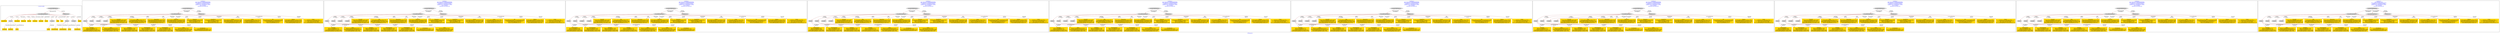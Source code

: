 digraph n0 {
fontcolor="blue"
remincross="true"
label="s06-npg.json"
subgraph cluster_0 {
label="1-correct model"
n2[style="filled",color="white",fillcolor="lightgray",label="CulturalHeritageObject2"];
n3[shape="plaintext",style="filled",fillcolor="gold",label="DateOfWork"];
n4[style="filled",color="white",fillcolor="lightgray",label="Person1"];
n5[shape="plaintext",style="filled",fillcolor="gold",label="Description"];
n6[shape="plaintext",style="filled",fillcolor="gold",label="Dimension"];
n7[shape="plaintext",style="filled",fillcolor="gold",label="Medium"];
n8[shape="plaintext",style="filled",fillcolor="gold",label="CreditLine"];
n9[shape="plaintext",style="filled",fillcolor="gold",label="Copyright"];
n10[shape="plaintext",style="filled",fillcolor="gold",label="Owner"];
n11[style="filled",color="white",fillcolor="lightgray",label="Concept2"];
n12[shape="plaintext",style="filled",fillcolor="gold",label="Title"];
n13[shape="plaintext",style="filled",fillcolor="gold",label="Ref"];
n14[style="filled",color="white",fillcolor="lightgray",label="Person2"];
n15[style="filled",color="white",fillcolor="lightgray",label="Concept3"];
n16[shape="plaintext",style="filled",fillcolor="gold",label="birthDate"];
n17[shape="plaintext",style="filled",fillcolor="gold",label="deathDate"];
n18[shape="plaintext",style="filled",fillcolor="gold",label="Artist"];
n19[shape="plaintext",style="filled",fillcolor="gold",label="sitterBirthDate"];
n20[shape="plaintext",style="filled",fillcolor="gold",label="sitterDeathDate"];
n21[shape="plaintext",style="filled",fillcolor="gold",label="values"];
n22[style="filled",color="white",fillcolor="lightgray",label="EuropeanaAggregation1"];
n23[style="filled",color="white",fillcolor="lightgray",label="WebResource2"];
n24[shape="plaintext",style="filled",fillcolor="gold",label="Image"];
n25[shape="plaintext",style="filled",fillcolor="gold",label="values"];
n26[shape="plaintext",style="filled",fillcolor="gold",label="Classification"];
}
subgraph cluster_1 {
label="candidate 0\nlink coherence:0.9166666666666666\nnode coherence:0.9583333333333334\nconfidence:0.7541849554738208\nmapping score:0.6819505407134958\ncost:122.96919\n-precision:0.92-recall:0.92"
n28[style="filled",color="white",fillcolor="lightgray",label="CulturalHeritageObject1"];
n29[style="filled",color="white",fillcolor="lightgray",label="Person1"];
n30[style="filled",color="white",fillcolor="lightgray",label="Person2"];
n31[style="filled",color="white",fillcolor="lightgray",label="Concept1"];
n32[style="filled",color="white",fillcolor="lightgray",label="Concept2"];
n33[style="filled",color="white",fillcolor="lightgray",label="EuropeanaAggregation1"];
n34[style="filled",color="white",fillcolor="lightgray",label="WebResource1"];
n35[shape="plaintext",style="filled",fillcolor="gold",label="Copyright\n[CulturalHeritageObject,rights,0.846]\n[Person,nameOfThePerson,0.084]\n[CulturalHeritageObject,provenance,0.04]\n[CulturalHeritageObject,description,0.03]"];
n36[shape="plaintext",style="filled",fillcolor="gold",label="Title\n[CulturalHeritageObject,title,0.707]\n[CulturalHeritageObject,description,0.14]\n[CulturalHeritageObject,provenance,0.08]\n[Person,nameOfThePerson,0.073]"];
n37[shape="plaintext",style="filled",fillcolor="gold",label="Description\n[CulturalHeritageObject,description,0.814]\n[Person,biographicalInformation,0.138]\n[CulturalHeritageObject,provenance,0.027]\n[CulturalHeritageObject,title,0.021]"];
n38[shape="plaintext",style="filled",fillcolor="gold",label="Image\n[WebResource,classLink,0.976]\n[Document,columnSubClassOfLink,0.015]\n[Document,classLink,0.009]\n[CulturalHeritageObject,accessionNumber,0.0]"];
n39[shape="plaintext",style="filled",fillcolor="gold",label="Classification\n[Concept,prefLabel,0.819]\n[CulturalHeritageObject,description,0.091]\n[Person,biographicalInformation,0.09]"];
n40[shape="plaintext",style="filled",fillcolor="gold",label="birthDate\n[Person,dateOfBirth,0.77]\n[Person,dateOfDeath,0.152]\n[CulturalHeritageObject,created,0.053]\n[CulturalHeritageObject,description,0.025]"];
n41[shape="plaintext",style="filled",fillcolor="gold",label="sitterDeathDate\n[Person,dateOfDeath,0.422]\n[Person,dateOfBirth,0.412]\n[CulturalHeritageObject,created,0.087]\n[CulturalHeritageObject,extent,0.079]"];
n42[shape="plaintext",style="filled",fillcolor="gold",label="Artist\n[Person,nameOfThePerson,0.815]\n[CulturalHeritageObject,description,0.079]\n[CulturalHeritageObject,title,0.063]\n[CulturalHeritageObject,rights,0.044]"];
n43[shape="plaintext",style="filled",fillcolor="gold",label="CreditLine\n[CulturalHeritageObject,provenance,0.602]\n[CulturalHeritageObject,rightsHolder,0.316]\n[CulturalHeritageObject,description,0.064]\n[CulturalHeritageObject,title,0.018]"];
n44[shape="plaintext",style="filled",fillcolor="gold",label="Dimension\n[CulturalHeritageObject,extent,0.958]\n[Person,dateOfDeath,0.025]\n[Person,dateOfBirth,0.014]\n[Person,biographicalInformation,0.003]"];
n45[shape="plaintext",style="filled",fillcolor="gold",label="sitterBirthDate\n[Person,dateOfBirth,0.45]\n[Person,dateOfDeath,0.409]\n[CulturalHeritageObject,extent,0.08]\n[CulturalHeritageObject,created,0.061]"];
n46[shape="plaintext",style="filled",fillcolor="gold",label="values\n[Concept,prefLabel,0.931]\n[CulturalHeritageObject,description,0.056]\n[Person,biographicalInformation,0.008]\n[CulturalHeritageObject,title,0.005]"];
n47[shape="plaintext",style="filled",fillcolor="gold",label="DateOfWork\n[CulturalHeritageObject,created,0.791]\n[Person,dateOfDeath,0.081]\n[Person,dateOfBirth,0.08]\n[CulturalHeritageObject,description,0.047]"];
n48[shape="plaintext",style="filled",fillcolor="gold",label="Owner\n[CulturalHeritageObject,rightsHolder,0.536]\n[CulturalHeritageObject,provenance,0.406]\n[CulturalHeritageObject,description,0.045]\n[CulturalHeritageObject,title,0.014]"];
n49[shape="plaintext",style="filled",fillcolor="gold",label="values\n[CulturalHeritageObject,title,0.543]\n[CulturalHeritageObject,description,0.213]\n[Person,nameOfThePerson,0.155]\n[CulturalHeritageObject,provenance,0.089]"];
n50[shape="plaintext",style="filled",fillcolor="gold",label="Ref\n[CulturalHeritageObject,accessionNumber,0.999]\n[CulturalHeritageObject,rightsHolder,0.0]\n[CulturalHeritageObject,title,0.0]\n[Person,nameOfThePerson,0.0]"];
n51[shape="plaintext",style="filled",fillcolor="gold",label="deathDate\n[Person,dateOfDeath,0.703]\n[Person,dateOfBirth,0.218]\n[CulturalHeritageObject,extent,0.039]\n[CulturalHeritageObject,created,0.039]"];
n52[shape="plaintext",style="filled",fillcolor="gold",label="Medium\n[CulturalHeritageObject,medium,0.892]\n[CulturalHeritageObject,description,0.103]\n[Person,biographicalInformation,0.004]\n[CulturalHeritageObject,extent,0.0]"];
}
subgraph cluster_2 {
label="candidate 1\nlink coherence:0.9166666666666666\nnode coherence:0.9583333333333334\nconfidence:0.7541849554738208\nmapping score:0.6819505407134958\ncost:122.96919\n-precision:0.83-recall:0.83"
n54[style="filled",color="white",fillcolor="lightgray",label="CulturalHeritageObject1"];
n55[style="filled",color="white",fillcolor="lightgray",label="Person1"];
n56[style="filled",color="white",fillcolor="lightgray",label="Person2"];
n57[style="filled",color="white",fillcolor="lightgray",label="Concept1"];
n58[style="filled",color="white",fillcolor="lightgray",label="Concept2"];
n59[style="filled",color="white",fillcolor="lightgray",label="EuropeanaAggregation1"];
n60[style="filled",color="white",fillcolor="lightgray",label="WebResource1"];
n61[shape="plaintext",style="filled",fillcolor="gold",label="Copyright\n[CulturalHeritageObject,rights,0.846]\n[Person,nameOfThePerson,0.084]\n[CulturalHeritageObject,provenance,0.04]\n[CulturalHeritageObject,description,0.03]"];
n62[shape="plaintext",style="filled",fillcolor="gold",label="Title\n[CulturalHeritageObject,title,0.707]\n[CulturalHeritageObject,description,0.14]\n[CulturalHeritageObject,provenance,0.08]\n[Person,nameOfThePerson,0.073]"];
n63[shape="plaintext",style="filled",fillcolor="gold",label="Description\n[CulturalHeritageObject,description,0.814]\n[Person,biographicalInformation,0.138]\n[CulturalHeritageObject,provenance,0.027]\n[CulturalHeritageObject,title,0.021]"];
n64[shape="plaintext",style="filled",fillcolor="gold",label="Image\n[WebResource,classLink,0.976]\n[Document,columnSubClassOfLink,0.015]\n[Document,classLink,0.009]\n[CulturalHeritageObject,accessionNumber,0.0]"];
n65[shape="plaintext",style="filled",fillcolor="gold",label="values\n[Concept,prefLabel,0.931]\n[CulturalHeritageObject,description,0.056]\n[Person,biographicalInformation,0.008]\n[CulturalHeritageObject,title,0.005]"];
n66[shape="plaintext",style="filled",fillcolor="gold",label="birthDate\n[Person,dateOfBirth,0.77]\n[Person,dateOfDeath,0.152]\n[CulturalHeritageObject,created,0.053]\n[CulturalHeritageObject,description,0.025]"];
n67[shape="plaintext",style="filled",fillcolor="gold",label="sitterDeathDate\n[Person,dateOfDeath,0.422]\n[Person,dateOfBirth,0.412]\n[CulturalHeritageObject,created,0.087]\n[CulturalHeritageObject,extent,0.079]"];
n68[shape="plaintext",style="filled",fillcolor="gold",label="Artist\n[Person,nameOfThePerson,0.815]\n[CulturalHeritageObject,description,0.079]\n[CulturalHeritageObject,title,0.063]\n[CulturalHeritageObject,rights,0.044]"];
n69[shape="plaintext",style="filled",fillcolor="gold",label="CreditLine\n[CulturalHeritageObject,provenance,0.602]\n[CulturalHeritageObject,rightsHolder,0.316]\n[CulturalHeritageObject,description,0.064]\n[CulturalHeritageObject,title,0.018]"];
n70[shape="plaintext",style="filled",fillcolor="gold",label="Classification\n[Concept,prefLabel,0.819]\n[CulturalHeritageObject,description,0.091]\n[Person,biographicalInformation,0.09]"];
n71[shape="plaintext",style="filled",fillcolor="gold",label="Dimension\n[CulturalHeritageObject,extent,0.958]\n[Person,dateOfDeath,0.025]\n[Person,dateOfBirth,0.014]\n[Person,biographicalInformation,0.003]"];
n72[shape="plaintext",style="filled",fillcolor="gold",label="sitterBirthDate\n[Person,dateOfBirth,0.45]\n[Person,dateOfDeath,0.409]\n[CulturalHeritageObject,extent,0.08]\n[CulturalHeritageObject,created,0.061]"];
n73[shape="plaintext",style="filled",fillcolor="gold",label="DateOfWork\n[CulturalHeritageObject,created,0.791]\n[Person,dateOfDeath,0.081]\n[Person,dateOfBirth,0.08]\n[CulturalHeritageObject,description,0.047]"];
n74[shape="plaintext",style="filled",fillcolor="gold",label="Owner\n[CulturalHeritageObject,rightsHolder,0.536]\n[CulturalHeritageObject,provenance,0.406]\n[CulturalHeritageObject,description,0.045]\n[CulturalHeritageObject,title,0.014]"];
n75[shape="plaintext",style="filled",fillcolor="gold",label="values\n[CulturalHeritageObject,title,0.543]\n[CulturalHeritageObject,description,0.213]\n[Person,nameOfThePerson,0.155]\n[CulturalHeritageObject,provenance,0.089]"];
n76[shape="plaintext",style="filled",fillcolor="gold",label="Ref\n[CulturalHeritageObject,accessionNumber,0.999]\n[CulturalHeritageObject,rightsHolder,0.0]\n[CulturalHeritageObject,title,0.0]\n[Person,nameOfThePerson,0.0]"];
n77[shape="plaintext",style="filled",fillcolor="gold",label="deathDate\n[Person,dateOfDeath,0.703]\n[Person,dateOfBirth,0.218]\n[CulturalHeritageObject,extent,0.039]\n[CulturalHeritageObject,created,0.039]"];
n78[shape="plaintext",style="filled",fillcolor="gold",label="Medium\n[CulturalHeritageObject,medium,0.892]\n[CulturalHeritageObject,description,0.103]\n[Person,biographicalInformation,0.004]\n[CulturalHeritageObject,extent,0.0]"];
}
subgraph cluster_3 {
label="candidate 2\nlink coherence:0.9166666666666666\nnode coherence:0.9583333333333334\nconfidence:0.7541849554738208\nmapping score:0.6819505407134958\ncost:122.96919\n-precision:0.92-recall:0.92"
n80[style="filled",color="white",fillcolor="lightgray",label="CulturalHeritageObject1"];
n81[style="filled",color="white",fillcolor="lightgray",label="Person1"];
n82[style="filled",color="white",fillcolor="lightgray",label="Person2"];
n83[style="filled",color="white",fillcolor="lightgray",label="Concept1"];
n84[style="filled",color="white",fillcolor="lightgray",label="Concept2"];
n85[style="filled",color="white",fillcolor="lightgray",label="EuropeanaAggregation1"];
n86[style="filled",color="white",fillcolor="lightgray",label="WebResource1"];
n87[shape="plaintext",style="filled",fillcolor="gold",label="Copyright\n[CulturalHeritageObject,rights,0.846]\n[Person,nameOfThePerson,0.084]\n[CulturalHeritageObject,provenance,0.04]\n[CulturalHeritageObject,description,0.03]"];
n88[shape="plaintext",style="filled",fillcolor="gold",label="Title\n[CulturalHeritageObject,title,0.707]\n[CulturalHeritageObject,description,0.14]\n[CulturalHeritageObject,provenance,0.08]\n[Person,nameOfThePerson,0.073]"];
n89[shape="plaintext",style="filled",fillcolor="gold",label="Description\n[CulturalHeritageObject,description,0.814]\n[Person,biographicalInformation,0.138]\n[CulturalHeritageObject,provenance,0.027]\n[CulturalHeritageObject,title,0.021]"];
n90[shape="plaintext",style="filled",fillcolor="gold",label="Image\n[WebResource,classLink,0.976]\n[Document,columnSubClassOfLink,0.015]\n[Document,classLink,0.009]\n[CulturalHeritageObject,accessionNumber,0.0]"];
n91[shape="plaintext",style="filled",fillcolor="gold",label="Classification\n[Concept,prefLabel,0.819]\n[CulturalHeritageObject,description,0.091]\n[Person,biographicalInformation,0.09]"];
n92[shape="plaintext",style="filled",fillcolor="gold",label="sitterBirthDate\n[Person,dateOfBirth,0.45]\n[Person,dateOfDeath,0.409]\n[CulturalHeritageObject,extent,0.08]\n[CulturalHeritageObject,created,0.061]"];
n93[shape="plaintext",style="filled",fillcolor="gold",label="deathDate\n[Person,dateOfDeath,0.703]\n[Person,dateOfBirth,0.218]\n[CulturalHeritageObject,extent,0.039]\n[CulturalHeritageObject,created,0.039]"];
n94[shape="plaintext",style="filled",fillcolor="gold",label="CreditLine\n[CulturalHeritageObject,provenance,0.602]\n[CulturalHeritageObject,rightsHolder,0.316]\n[CulturalHeritageObject,description,0.064]\n[CulturalHeritageObject,title,0.018]"];
n95[shape="plaintext",style="filled",fillcolor="gold",label="birthDate\n[Person,dateOfBirth,0.77]\n[Person,dateOfDeath,0.152]\n[CulturalHeritageObject,created,0.053]\n[CulturalHeritageObject,description,0.025]"];
n96[shape="plaintext",style="filled",fillcolor="gold",label="Dimension\n[CulturalHeritageObject,extent,0.958]\n[Person,dateOfDeath,0.025]\n[Person,dateOfBirth,0.014]\n[Person,biographicalInformation,0.003]"];
n97[shape="plaintext",style="filled",fillcolor="gold",label="values\n[Concept,prefLabel,0.931]\n[CulturalHeritageObject,description,0.056]\n[Person,biographicalInformation,0.008]\n[CulturalHeritageObject,title,0.005]"];
n98[shape="plaintext",style="filled",fillcolor="gold",label="DateOfWork\n[CulturalHeritageObject,created,0.791]\n[Person,dateOfDeath,0.081]\n[Person,dateOfBirth,0.08]\n[CulturalHeritageObject,description,0.047]"];
n99[shape="plaintext",style="filled",fillcolor="gold",label="Owner\n[CulturalHeritageObject,rightsHolder,0.536]\n[CulturalHeritageObject,provenance,0.406]\n[CulturalHeritageObject,description,0.045]\n[CulturalHeritageObject,title,0.014]"];
n100[shape="plaintext",style="filled",fillcolor="gold",label="values\n[CulturalHeritageObject,title,0.543]\n[CulturalHeritageObject,description,0.213]\n[Person,nameOfThePerson,0.155]\n[CulturalHeritageObject,provenance,0.089]"];
n101[shape="plaintext",style="filled",fillcolor="gold",label="Ref\n[CulturalHeritageObject,accessionNumber,0.999]\n[CulturalHeritageObject,rightsHolder,0.0]\n[CulturalHeritageObject,title,0.0]\n[Person,nameOfThePerson,0.0]"];
n102[shape="plaintext",style="filled",fillcolor="gold",label="Artist\n[Person,nameOfThePerson,0.815]\n[CulturalHeritageObject,description,0.079]\n[CulturalHeritageObject,title,0.063]\n[CulturalHeritageObject,rights,0.044]"];
n103[shape="plaintext",style="filled",fillcolor="gold",label="sitterDeathDate\n[Person,dateOfDeath,0.422]\n[Person,dateOfBirth,0.412]\n[CulturalHeritageObject,created,0.087]\n[CulturalHeritageObject,extent,0.079]"];
n104[shape="plaintext",style="filled",fillcolor="gold",label="Medium\n[CulturalHeritageObject,medium,0.892]\n[CulturalHeritageObject,description,0.103]\n[Person,biographicalInformation,0.004]\n[CulturalHeritageObject,extent,0.0]"];
}
subgraph cluster_4 {
label="candidate 3\nlink coherence:0.9166666666666666\nnode coherence:0.9583333333333334\nconfidence:0.7541849554738208\nmapping score:0.6819505407134958\ncost:122.96919\n-precision:0.83-recall:0.83"
n106[style="filled",color="white",fillcolor="lightgray",label="CulturalHeritageObject1"];
n107[style="filled",color="white",fillcolor="lightgray",label="Person1"];
n108[style="filled",color="white",fillcolor="lightgray",label="Person2"];
n109[style="filled",color="white",fillcolor="lightgray",label="Concept1"];
n110[style="filled",color="white",fillcolor="lightgray",label="Concept2"];
n111[style="filled",color="white",fillcolor="lightgray",label="EuropeanaAggregation1"];
n112[style="filled",color="white",fillcolor="lightgray",label="WebResource1"];
n113[shape="plaintext",style="filled",fillcolor="gold",label="Copyright\n[CulturalHeritageObject,rights,0.846]\n[Person,nameOfThePerson,0.084]\n[CulturalHeritageObject,provenance,0.04]\n[CulturalHeritageObject,description,0.03]"];
n114[shape="plaintext",style="filled",fillcolor="gold",label="Title\n[CulturalHeritageObject,title,0.707]\n[CulturalHeritageObject,description,0.14]\n[CulturalHeritageObject,provenance,0.08]\n[Person,nameOfThePerson,0.073]"];
n115[shape="plaintext",style="filled",fillcolor="gold",label="Description\n[CulturalHeritageObject,description,0.814]\n[Person,biographicalInformation,0.138]\n[CulturalHeritageObject,provenance,0.027]\n[CulturalHeritageObject,title,0.021]"];
n116[shape="plaintext",style="filled",fillcolor="gold",label="Image\n[WebResource,classLink,0.976]\n[Document,columnSubClassOfLink,0.015]\n[Document,classLink,0.009]\n[CulturalHeritageObject,accessionNumber,0.0]"];
n117[shape="plaintext",style="filled",fillcolor="gold",label="values\n[Concept,prefLabel,0.931]\n[CulturalHeritageObject,description,0.056]\n[Person,biographicalInformation,0.008]\n[CulturalHeritageObject,title,0.005]"];
n118[shape="plaintext",style="filled",fillcolor="gold",label="sitterBirthDate\n[Person,dateOfBirth,0.45]\n[Person,dateOfDeath,0.409]\n[CulturalHeritageObject,extent,0.08]\n[CulturalHeritageObject,created,0.061]"];
n119[shape="plaintext",style="filled",fillcolor="gold",label="deathDate\n[Person,dateOfDeath,0.703]\n[Person,dateOfBirth,0.218]\n[CulturalHeritageObject,extent,0.039]\n[CulturalHeritageObject,created,0.039]"];
n120[shape="plaintext",style="filled",fillcolor="gold",label="CreditLine\n[CulturalHeritageObject,provenance,0.602]\n[CulturalHeritageObject,rightsHolder,0.316]\n[CulturalHeritageObject,description,0.064]\n[CulturalHeritageObject,title,0.018]"];
n121[shape="plaintext",style="filled",fillcolor="gold",label="Classification\n[Concept,prefLabel,0.819]\n[CulturalHeritageObject,description,0.091]\n[Person,biographicalInformation,0.09]"];
n122[shape="plaintext",style="filled",fillcolor="gold",label="birthDate\n[Person,dateOfBirth,0.77]\n[Person,dateOfDeath,0.152]\n[CulturalHeritageObject,created,0.053]\n[CulturalHeritageObject,description,0.025]"];
n123[shape="plaintext",style="filled",fillcolor="gold",label="Dimension\n[CulturalHeritageObject,extent,0.958]\n[Person,dateOfDeath,0.025]\n[Person,dateOfBirth,0.014]\n[Person,biographicalInformation,0.003]"];
n124[shape="plaintext",style="filled",fillcolor="gold",label="DateOfWork\n[CulturalHeritageObject,created,0.791]\n[Person,dateOfDeath,0.081]\n[Person,dateOfBirth,0.08]\n[CulturalHeritageObject,description,0.047]"];
n125[shape="plaintext",style="filled",fillcolor="gold",label="Owner\n[CulturalHeritageObject,rightsHolder,0.536]\n[CulturalHeritageObject,provenance,0.406]\n[CulturalHeritageObject,description,0.045]\n[CulturalHeritageObject,title,0.014]"];
n126[shape="plaintext",style="filled",fillcolor="gold",label="values\n[CulturalHeritageObject,title,0.543]\n[CulturalHeritageObject,description,0.213]\n[Person,nameOfThePerson,0.155]\n[CulturalHeritageObject,provenance,0.089]"];
n127[shape="plaintext",style="filled",fillcolor="gold",label="Ref\n[CulturalHeritageObject,accessionNumber,0.999]\n[CulturalHeritageObject,rightsHolder,0.0]\n[CulturalHeritageObject,title,0.0]\n[Person,nameOfThePerson,0.0]"];
n128[shape="plaintext",style="filled",fillcolor="gold",label="Artist\n[Person,nameOfThePerson,0.815]\n[CulturalHeritageObject,description,0.079]\n[CulturalHeritageObject,title,0.063]\n[CulturalHeritageObject,rights,0.044]"];
n129[shape="plaintext",style="filled",fillcolor="gold",label="sitterDeathDate\n[Person,dateOfDeath,0.422]\n[Person,dateOfBirth,0.412]\n[CulturalHeritageObject,created,0.087]\n[CulturalHeritageObject,extent,0.079]"];
n130[shape="plaintext",style="filled",fillcolor="gold",label="Medium\n[CulturalHeritageObject,medium,0.892]\n[CulturalHeritageObject,description,0.103]\n[Person,biographicalInformation,0.004]\n[CulturalHeritageObject,extent,0.0]"];
}
subgraph cluster_5 {
label="candidate 4\nlink coherence:0.9166666666666666\nnode coherence:0.9583333333333334\nconfidence:0.7541849554738208\nmapping score:0.6819505407134958\ncost:122.96919\n-precision:0.92-recall:0.92"
n132[style="filled",color="white",fillcolor="lightgray",label="CulturalHeritageObject1"];
n133[style="filled",color="white",fillcolor="lightgray",label="Person1"];
n134[style="filled",color="white",fillcolor="lightgray",label="Person2"];
n135[style="filled",color="white",fillcolor="lightgray",label="Concept1"];
n136[style="filled",color="white",fillcolor="lightgray",label="Concept2"];
n137[style="filled",color="white",fillcolor="lightgray",label="EuropeanaAggregation1"];
n138[style="filled",color="white",fillcolor="lightgray",label="WebResource1"];
n139[shape="plaintext",style="filled",fillcolor="gold",label="Copyright\n[CulturalHeritageObject,rights,0.846]\n[Person,nameOfThePerson,0.084]\n[CulturalHeritageObject,provenance,0.04]\n[CulturalHeritageObject,description,0.03]"];
n140[shape="plaintext",style="filled",fillcolor="gold",label="Title\n[CulturalHeritageObject,title,0.707]\n[CulturalHeritageObject,description,0.14]\n[CulturalHeritageObject,provenance,0.08]\n[Person,nameOfThePerson,0.073]"];
n141[shape="plaintext",style="filled",fillcolor="gold",label="Description\n[CulturalHeritageObject,description,0.814]\n[Person,biographicalInformation,0.138]\n[CulturalHeritageObject,provenance,0.027]\n[CulturalHeritageObject,title,0.021]"];
n142[shape="plaintext",style="filled",fillcolor="gold",label="Image\n[WebResource,classLink,0.976]\n[Document,columnSubClassOfLink,0.015]\n[Document,classLink,0.009]\n[CulturalHeritageObject,accessionNumber,0.0]"];
n143[shape="plaintext",style="filled",fillcolor="gold",label="Classification\n[Concept,prefLabel,0.819]\n[CulturalHeritageObject,description,0.091]\n[Person,biographicalInformation,0.09]"];
n144[shape="plaintext",style="filled",fillcolor="gold",label="birthDate\n[Person,dateOfBirth,0.77]\n[Person,dateOfDeath,0.152]\n[CulturalHeritageObject,created,0.053]\n[CulturalHeritageObject,description,0.025]"];
n145[shape="plaintext",style="filled",fillcolor="gold",label="sitterDeathDate\n[Person,dateOfDeath,0.422]\n[Person,dateOfBirth,0.412]\n[CulturalHeritageObject,created,0.087]\n[CulturalHeritageObject,extent,0.079]"];
n146[shape="plaintext",style="filled",fillcolor="gold",label="Artist\n[Person,nameOfThePerson,0.815]\n[CulturalHeritageObject,description,0.079]\n[CulturalHeritageObject,title,0.063]\n[CulturalHeritageObject,rights,0.044]"];
n147[shape="plaintext",style="filled",fillcolor="gold",label="CreditLine\n[CulturalHeritageObject,provenance,0.602]\n[CulturalHeritageObject,rightsHolder,0.316]\n[CulturalHeritageObject,description,0.064]\n[CulturalHeritageObject,title,0.018]"];
n148[shape="plaintext",style="filled",fillcolor="gold",label="Dimension\n[CulturalHeritageObject,extent,0.958]\n[Person,dateOfDeath,0.025]\n[Person,dateOfBirth,0.014]\n[Person,biographicalInformation,0.003]"];
n149[shape="plaintext",style="filled",fillcolor="gold",label="sitterBirthDate\n[Person,dateOfBirth,0.45]\n[Person,dateOfDeath,0.409]\n[CulturalHeritageObject,extent,0.08]\n[CulturalHeritageObject,created,0.061]"];
n150[shape="plaintext",style="filled",fillcolor="gold",label="values\n[Concept,prefLabel,0.931]\n[CulturalHeritageObject,description,0.056]\n[Person,biographicalInformation,0.008]\n[CulturalHeritageObject,title,0.005]"];
n151[shape="plaintext",style="filled",fillcolor="gold",label="DateOfWork\n[CulturalHeritageObject,created,0.791]\n[Person,dateOfDeath,0.081]\n[Person,dateOfBirth,0.08]\n[CulturalHeritageObject,description,0.047]"];
n152[shape="plaintext",style="filled",fillcolor="gold",label="Owner\n[CulturalHeritageObject,rightsHolder,0.536]\n[CulturalHeritageObject,provenance,0.406]\n[CulturalHeritageObject,description,0.045]\n[CulturalHeritageObject,title,0.014]"];
n153[shape="plaintext",style="filled",fillcolor="gold",label="values\n[CulturalHeritageObject,title,0.543]\n[CulturalHeritageObject,description,0.213]\n[Person,nameOfThePerson,0.155]\n[CulturalHeritageObject,provenance,0.089]"];
n154[shape="plaintext",style="filled",fillcolor="gold",label="Ref\n[CulturalHeritageObject,accessionNumber,0.999]\n[CulturalHeritageObject,rightsHolder,0.0]\n[CulturalHeritageObject,title,0.0]\n[Person,nameOfThePerson,0.0]"];
n155[shape="plaintext",style="filled",fillcolor="gold",label="deathDate\n[Person,dateOfDeath,0.703]\n[Person,dateOfBirth,0.218]\n[CulturalHeritageObject,extent,0.039]\n[CulturalHeritageObject,created,0.039]"];
n156[shape="plaintext",style="filled",fillcolor="gold",label="Medium\n[CulturalHeritageObject,medium,0.892]\n[CulturalHeritageObject,description,0.103]\n[Person,biographicalInformation,0.004]\n[CulturalHeritageObject,extent,0.0]"];
}
subgraph cluster_6 {
label="candidate 5\nlink coherence:0.9166666666666666\nnode coherence:0.9583333333333334\nconfidence:0.7541849554738208\nmapping score:0.6819505407134958\ncost:122.96935\n-precision:0.92-recall:0.92"
n158[style="filled",color="white",fillcolor="lightgray",label="CulturalHeritageObject1"];
n159[style="filled",color="white",fillcolor="lightgray",label="Person1"];
n160[style="filled",color="white",fillcolor="lightgray",label="Person2"];
n161[style="filled",color="white",fillcolor="lightgray",label="Concept1"];
n162[style="filled",color="white",fillcolor="lightgray",label="Concept2"];
n163[style="filled",color="white",fillcolor="lightgray",label="EuropeanaAggregation1"];
n164[style="filled",color="white",fillcolor="lightgray",label="WebResource2"];
n165[shape="plaintext",style="filled",fillcolor="gold",label="Copyright\n[CulturalHeritageObject,rights,0.846]\n[Person,nameOfThePerson,0.084]\n[CulturalHeritageObject,provenance,0.04]\n[CulturalHeritageObject,description,0.03]"];
n166[shape="plaintext",style="filled",fillcolor="gold",label="Title\n[CulturalHeritageObject,title,0.707]\n[CulturalHeritageObject,description,0.14]\n[CulturalHeritageObject,provenance,0.08]\n[Person,nameOfThePerson,0.073]"];
n167[shape="plaintext",style="filled",fillcolor="gold",label="Description\n[CulturalHeritageObject,description,0.814]\n[Person,biographicalInformation,0.138]\n[CulturalHeritageObject,provenance,0.027]\n[CulturalHeritageObject,title,0.021]"];
n168[shape="plaintext",style="filled",fillcolor="gold",label="Classification\n[Concept,prefLabel,0.819]\n[CulturalHeritageObject,description,0.091]\n[Person,biographicalInformation,0.09]"];
n169[shape="plaintext",style="filled",fillcolor="gold",label="birthDate\n[Person,dateOfBirth,0.77]\n[Person,dateOfDeath,0.152]\n[CulturalHeritageObject,created,0.053]\n[CulturalHeritageObject,description,0.025]"];
n170[shape="plaintext",style="filled",fillcolor="gold",label="sitterDeathDate\n[Person,dateOfDeath,0.422]\n[Person,dateOfBirth,0.412]\n[CulturalHeritageObject,created,0.087]\n[CulturalHeritageObject,extent,0.079]"];
n171[shape="plaintext",style="filled",fillcolor="gold",label="Artist\n[Person,nameOfThePerson,0.815]\n[CulturalHeritageObject,description,0.079]\n[CulturalHeritageObject,title,0.063]\n[CulturalHeritageObject,rights,0.044]"];
n172[shape="plaintext",style="filled",fillcolor="gold",label="CreditLine\n[CulturalHeritageObject,provenance,0.602]\n[CulturalHeritageObject,rightsHolder,0.316]\n[CulturalHeritageObject,description,0.064]\n[CulturalHeritageObject,title,0.018]"];
n173[shape="plaintext",style="filled",fillcolor="gold",label="Dimension\n[CulturalHeritageObject,extent,0.958]\n[Person,dateOfDeath,0.025]\n[Person,dateOfBirth,0.014]\n[Person,biographicalInformation,0.003]"];
n174[shape="plaintext",style="filled",fillcolor="gold",label="sitterBirthDate\n[Person,dateOfBirth,0.45]\n[Person,dateOfDeath,0.409]\n[CulturalHeritageObject,extent,0.08]\n[CulturalHeritageObject,created,0.061]"];
n175[shape="plaintext",style="filled",fillcolor="gold",label="values\n[Concept,prefLabel,0.931]\n[CulturalHeritageObject,description,0.056]\n[Person,biographicalInformation,0.008]\n[CulturalHeritageObject,title,0.005]"];
n176[shape="plaintext",style="filled",fillcolor="gold",label="DateOfWork\n[CulturalHeritageObject,created,0.791]\n[Person,dateOfDeath,0.081]\n[Person,dateOfBirth,0.08]\n[CulturalHeritageObject,description,0.047]"];
n177[shape="plaintext",style="filled",fillcolor="gold",label="Owner\n[CulturalHeritageObject,rightsHolder,0.536]\n[CulturalHeritageObject,provenance,0.406]\n[CulturalHeritageObject,description,0.045]\n[CulturalHeritageObject,title,0.014]"];
n178[shape="plaintext",style="filled",fillcolor="gold",label="values\n[CulturalHeritageObject,title,0.543]\n[CulturalHeritageObject,description,0.213]\n[Person,nameOfThePerson,0.155]\n[CulturalHeritageObject,provenance,0.089]"];
n179[shape="plaintext",style="filled",fillcolor="gold",label="Ref\n[CulturalHeritageObject,accessionNumber,0.999]\n[CulturalHeritageObject,rightsHolder,0.0]\n[CulturalHeritageObject,title,0.0]\n[Person,nameOfThePerson,0.0]"];
n180[shape="plaintext",style="filled",fillcolor="gold",label="Image\n[WebResource,classLink,0.976]\n[Document,columnSubClassOfLink,0.015]\n[Document,classLink,0.009]\n[CulturalHeritageObject,accessionNumber,0.0]"];
n181[shape="plaintext",style="filled",fillcolor="gold",label="deathDate\n[Person,dateOfDeath,0.703]\n[Person,dateOfBirth,0.218]\n[CulturalHeritageObject,extent,0.039]\n[CulturalHeritageObject,created,0.039]"];
n182[shape="plaintext",style="filled",fillcolor="gold",label="Medium\n[CulturalHeritageObject,medium,0.892]\n[CulturalHeritageObject,description,0.103]\n[Person,biographicalInformation,0.004]\n[CulturalHeritageObject,extent,0.0]"];
}
subgraph cluster_7 {
label="candidate 6\nlink coherence:0.9166666666666666\nnode coherence:0.9583333333333334\nconfidence:0.7541849554738208\nmapping score:0.6819505407134958\ncost:122.96935\n-precision:0.83-recall:0.83"
n184[style="filled",color="white",fillcolor="lightgray",label="CulturalHeritageObject1"];
n185[style="filled",color="white",fillcolor="lightgray",label="Person1"];
n186[style="filled",color="white",fillcolor="lightgray",label="Person2"];
n187[style="filled",color="white",fillcolor="lightgray",label="Concept1"];
n188[style="filled",color="white",fillcolor="lightgray",label="Concept2"];
n189[style="filled",color="white",fillcolor="lightgray",label="EuropeanaAggregation1"];
n190[style="filled",color="white",fillcolor="lightgray",label="WebResource2"];
n191[shape="plaintext",style="filled",fillcolor="gold",label="Copyright\n[CulturalHeritageObject,rights,0.846]\n[Person,nameOfThePerson,0.084]\n[CulturalHeritageObject,provenance,0.04]\n[CulturalHeritageObject,description,0.03]"];
n192[shape="plaintext",style="filled",fillcolor="gold",label="Title\n[CulturalHeritageObject,title,0.707]\n[CulturalHeritageObject,description,0.14]\n[CulturalHeritageObject,provenance,0.08]\n[Person,nameOfThePerson,0.073]"];
n193[shape="plaintext",style="filled",fillcolor="gold",label="Description\n[CulturalHeritageObject,description,0.814]\n[Person,biographicalInformation,0.138]\n[CulturalHeritageObject,provenance,0.027]\n[CulturalHeritageObject,title,0.021]"];
n194[shape="plaintext",style="filled",fillcolor="gold",label="values\n[Concept,prefLabel,0.931]\n[CulturalHeritageObject,description,0.056]\n[Person,biographicalInformation,0.008]\n[CulturalHeritageObject,title,0.005]"];
n195[shape="plaintext",style="filled",fillcolor="gold",label="birthDate\n[Person,dateOfBirth,0.77]\n[Person,dateOfDeath,0.152]\n[CulturalHeritageObject,created,0.053]\n[CulturalHeritageObject,description,0.025]"];
n196[shape="plaintext",style="filled",fillcolor="gold",label="sitterDeathDate\n[Person,dateOfDeath,0.422]\n[Person,dateOfBirth,0.412]\n[CulturalHeritageObject,created,0.087]\n[CulturalHeritageObject,extent,0.079]"];
n197[shape="plaintext",style="filled",fillcolor="gold",label="Artist\n[Person,nameOfThePerson,0.815]\n[CulturalHeritageObject,description,0.079]\n[CulturalHeritageObject,title,0.063]\n[CulturalHeritageObject,rights,0.044]"];
n198[shape="plaintext",style="filled",fillcolor="gold",label="CreditLine\n[CulturalHeritageObject,provenance,0.602]\n[CulturalHeritageObject,rightsHolder,0.316]\n[CulturalHeritageObject,description,0.064]\n[CulturalHeritageObject,title,0.018]"];
n199[shape="plaintext",style="filled",fillcolor="gold",label="Classification\n[Concept,prefLabel,0.819]\n[CulturalHeritageObject,description,0.091]\n[Person,biographicalInformation,0.09]"];
n200[shape="plaintext",style="filled",fillcolor="gold",label="Dimension\n[CulturalHeritageObject,extent,0.958]\n[Person,dateOfDeath,0.025]\n[Person,dateOfBirth,0.014]\n[Person,biographicalInformation,0.003]"];
n201[shape="plaintext",style="filled",fillcolor="gold",label="sitterBirthDate\n[Person,dateOfBirth,0.45]\n[Person,dateOfDeath,0.409]\n[CulturalHeritageObject,extent,0.08]\n[CulturalHeritageObject,created,0.061]"];
n202[shape="plaintext",style="filled",fillcolor="gold",label="DateOfWork\n[CulturalHeritageObject,created,0.791]\n[Person,dateOfDeath,0.081]\n[Person,dateOfBirth,0.08]\n[CulturalHeritageObject,description,0.047]"];
n203[shape="plaintext",style="filled",fillcolor="gold",label="Owner\n[CulturalHeritageObject,rightsHolder,0.536]\n[CulturalHeritageObject,provenance,0.406]\n[CulturalHeritageObject,description,0.045]\n[CulturalHeritageObject,title,0.014]"];
n204[shape="plaintext",style="filled",fillcolor="gold",label="values\n[CulturalHeritageObject,title,0.543]\n[CulturalHeritageObject,description,0.213]\n[Person,nameOfThePerson,0.155]\n[CulturalHeritageObject,provenance,0.089]"];
n205[shape="plaintext",style="filled",fillcolor="gold",label="Ref\n[CulturalHeritageObject,accessionNumber,0.999]\n[CulturalHeritageObject,rightsHolder,0.0]\n[CulturalHeritageObject,title,0.0]\n[Person,nameOfThePerson,0.0]"];
n206[shape="plaintext",style="filled",fillcolor="gold",label="Image\n[WebResource,classLink,0.976]\n[Document,columnSubClassOfLink,0.015]\n[Document,classLink,0.009]\n[CulturalHeritageObject,accessionNumber,0.0]"];
n207[shape="plaintext",style="filled",fillcolor="gold",label="deathDate\n[Person,dateOfDeath,0.703]\n[Person,dateOfBirth,0.218]\n[CulturalHeritageObject,extent,0.039]\n[CulturalHeritageObject,created,0.039]"];
n208[shape="plaintext",style="filled",fillcolor="gold",label="Medium\n[CulturalHeritageObject,medium,0.892]\n[CulturalHeritageObject,description,0.103]\n[Person,biographicalInformation,0.004]\n[CulturalHeritageObject,extent,0.0]"];
}
subgraph cluster_8 {
label="candidate 7\nlink coherence:0.9166666666666666\nnode coherence:0.9583333333333334\nconfidence:0.7541849554738208\nmapping score:0.6819505407134958\ncost:122.96935\n-precision:0.92-recall:0.92"
n210[style="filled",color="white",fillcolor="lightgray",label="CulturalHeritageObject1"];
n211[style="filled",color="white",fillcolor="lightgray",label="Person1"];
n212[style="filled",color="white",fillcolor="lightgray",label="Person2"];
n213[style="filled",color="white",fillcolor="lightgray",label="Concept1"];
n214[style="filled",color="white",fillcolor="lightgray",label="Concept2"];
n215[style="filled",color="white",fillcolor="lightgray",label="EuropeanaAggregation1"];
n216[style="filled",color="white",fillcolor="lightgray",label="WebResource2"];
n217[shape="plaintext",style="filled",fillcolor="gold",label="Copyright\n[CulturalHeritageObject,rights,0.846]\n[Person,nameOfThePerson,0.084]\n[CulturalHeritageObject,provenance,0.04]\n[CulturalHeritageObject,description,0.03]"];
n218[shape="plaintext",style="filled",fillcolor="gold",label="Title\n[CulturalHeritageObject,title,0.707]\n[CulturalHeritageObject,description,0.14]\n[CulturalHeritageObject,provenance,0.08]\n[Person,nameOfThePerson,0.073]"];
n219[shape="plaintext",style="filled",fillcolor="gold",label="Description\n[CulturalHeritageObject,description,0.814]\n[Person,biographicalInformation,0.138]\n[CulturalHeritageObject,provenance,0.027]\n[CulturalHeritageObject,title,0.021]"];
n220[shape="plaintext",style="filled",fillcolor="gold",label="Classification\n[Concept,prefLabel,0.819]\n[CulturalHeritageObject,description,0.091]\n[Person,biographicalInformation,0.09]"];
n221[shape="plaintext",style="filled",fillcolor="gold",label="sitterBirthDate\n[Person,dateOfBirth,0.45]\n[Person,dateOfDeath,0.409]\n[CulturalHeritageObject,extent,0.08]\n[CulturalHeritageObject,created,0.061]"];
n222[shape="plaintext",style="filled",fillcolor="gold",label="deathDate\n[Person,dateOfDeath,0.703]\n[Person,dateOfBirth,0.218]\n[CulturalHeritageObject,extent,0.039]\n[CulturalHeritageObject,created,0.039]"];
n223[shape="plaintext",style="filled",fillcolor="gold",label="CreditLine\n[CulturalHeritageObject,provenance,0.602]\n[CulturalHeritageObject,rightsHolder,0.316]\n[CulturalHeritageObject,description,0.064]\n[CulturalHeritageObject,title,0.018]"];
n224[shape="plaintext",style="filled",fillcolor="gold",label="birthDate\n[Person,dateOfBirth,0.77]\n[Person,dateOfDeath,0.152]\n[CulturalHeritageObject,created,0.053]\n[CulturalHeritageObject,description,0.025]"];
n225[shape="plaintext",style="filled",fillcolor="gold",label="Dimension\n[CulturalHeritageObject,extent,0.958]\n[Person,dateOfDeath,0.025]\n[Person,dateOfBirth,0.014]\n[Person,biographicalInformation,0.003]"];
n226[shape="plaintext",style="filled",fillcolor="gold",label="values\n[Concept,prefLabel,0.931]\n[CulturalHeritageObject,description,0.056]\n[Person,biographicalInformation,0.008]\n[CulturalHeritageObject,title,0.005]"];
n227[shape="plaintext",style="filled",fillcolor="gold",label="DateOfWork\n[CulturalHeritageObject,created,0.791]\n[Person,dateOfDeath,0.081]\n[Person,dateOfBirth,0.08]\n[CulturalHeritageObject,description,0.047]"];
n228[shape="plaintext",style="filled",fillcolor="gold",label="Owner\n[CulturalHeritageObject,rightsHolder,0.536]\n[CulturalHeritageObject,provenance,0.406]\n[CulturalHeritageObject,description,0.045]\n[CulturalHeritageObject,title,0.014]"];
n229[shape="plaintext",style="filled",fillcolor="gold",label="values\n[CulturalHeritageObject,title,0.543]\n[CulturalHeritageObject,description,0.213]\n[Person,nameOfThePerson,0.155]\n[CulturalHeritageObject,provenance,0.089]"];
n230[shape="plaintext",style="filled",fillcolor="gold",label="Ref\n[CulturalHeritageObject,accessionNumber,0.999]\n[CulturalHeritageObject,rightsHolder,0.0]\n[CulturalHeritageObject,title,0.0]\n[Person,nameOfThePerson,0.0]"];
n231[shape="plaintext",style="filled",fillcolor="gold",label="Image\n[WebResource,classLink,0.976]\n[Document,columnSubClassOfLink,0.015]\n[Document,classLink,0.009]\n[CulturalHeritageObject,accessionNumber,0.0]"];
n232[shape="plaintext",style="filled",fillcolor="gold",label="Artist\n[Person,nameOfThePerson,0.815]\n[CulturalHeritageObject,description,0.079]\n[CulturalHeritageObject,title,0.063]\n[CulturalHeritageObject,rights,0.044]"];
n233[shape="plaintext",style="filled",fillcolor="gold",label="sitterDeathDate\n[Person,dateOfDeath,0.422]\n[Person,dateOfBirth,0.412]\n[CulturalHeritageObject,created,0.087]\n[CulturalHeritageObject,extent,0.079]"];
n234[shape="plaintext",style="filled",fillcolor="gold",label="Medium\n[CulturalHeritageObject,medium,0.892]\n[CulturalHeritageObject,description,0.103]\n[Person,biographicalInformation,0.004]\n[CulturalHeritageObject,extent,0.0]"];
}
subgraph cluster_9 {
label="candidate 8\nlink coherence:0.9166666666666666\nnode coherence:0.9583333333333334\nconfidence:0.7541849554738208\nmapping score:0.6819505407134958\ncost:122.96935\n-precision:0.83-recall:0.83"
n236[style="filled",color="white",fillcolor="lightgray",label="CulturalHeritageObject1"];
n237[style="filled",color="white",fillcolor="lightgray",label="Person1"];
n238[style="filled",color="white",fillcolor="lightgray",label="Person2"];
n239[style="filled",color="white",fillcolor="lightgray",label="Concept1"];
n240[style="filled",color="white",fillcolor="lightgray",label="Concept2"];
n241[style="filled",color="white",fillcolor="lightgray",label="EuropeanaAggregation1"];
n242[style="filled",color="white",fillcolor="lightgray",label="WebResource2"];
n243[shape="plaintext",style="filled",fillcolor="gold",label="Copyright\n[CulturalHeritageObject,rights,0.846]\n[Person,nameOfThePerson,0.084]\n[CulturalHeritageObject,provenance,0.04]\n[CulturalHeritageObject,description,0.03]"];
n244[shape="plaintext",style="filled",fillcolor="gold",label="Title\n[CulturalHeritageObject,title,0.707]\n[CulturalHeritageObject,description,0.14]\n[CulturalHeritageObject,provenance,0.08]\n[Person,nameOfThePerson,0.073]"];
n245[shape="plaintext",style="filled",fillcolor="gold",label="Description\n[CulturalHeritageObject,description,0.814]\n[Person,biographicalInformation,0.138]\n[CulturalHeritageObject,provenance,0.027]\n[CulturalHeritageObject,title,0.021]"];
n246[shape="plaintext",style="filled",fillcolor="gold",label="values\n[Concept,prefLabel,0.931]\n[CulturalHeritageObject,description,0.056]\n[Person,biographicalInformation,0.008]\n[CulturalHeritageObject,title,0.005]"];
n247[shape="plaintext",style="filled",fillcolor="gold",label="sitterBirthDate\n[Person,dateOfBirth,0.45]\n[Person,dateOfDeath,0.409]\n[CulturalHeritageObject,extent,0.08]\n[CulturalHeritageObject,created,0.061]"];
n248[shape="plaintext",style="filled",fillcolor="gold",label="deathDate\n[Person,dateOfDeath,0.703]\n[Person,dateOfBirth,0.218]\n[CulturalHeritageObject,extent,0.039]\n[CulturalHeritageObject,created,0.039]"];
n249[shape="plaintext",style="filled",fillcolor="gold",label="CreditLine\n[CulturalHeritageObject,provenance,0.602]\n[CulturalHeritageObject,rightsHolder,0.316]\n[CulturalHeritageObject,description,0.064]\n[CulturalHeritageObject,title,0.018]"];
n250[shape="plaintext",style="filled",fillcolor="gold",label="Classification\n[Concept,prefLabel,0.819]\n[CulturalHeritageObject,description,0.091]\n[Person,biographicalInformation,0.09]"];
n251[shape="plaintext",style="filled",fillcolor="gold",label="birthDate\n[Person,dateOfBirth,0.77]\n[Person,dateOfDeath,0.152]\n[CulturalHeritageObject,created,0.053]\n[CulturalHeritageObject,description,0.025]"];
n252[shape="plaintext",style="filled",fillcolor="gold",label="Dimension\n[CulturalHeritageObject,extent,0.958]\n[Person,dateOfDeath,0.025]\n[Person,dateOfBirth,0.014]\n[Person,biographicalInformation,0.003]"];
n253[shape="plaintext",style="filled",fillcolor="gold",label="DateOfWork\n[CulturalHeritageObject,created,0.791]\n[Person,dateOfDeath,0.081]\n[Person,dateOfBirth,0.08]\n[CulturalHeritageObject,description,0.047]"];
n254[shape="plaintext",style="filled",fillcolor="gold",label="Owner\n[CulturalHeritageObject,rightsHolder,0.536]\n[CulturalHeritageObject,provenance,0.406]\n[CulturalHeritageObject,description,0.045]\n[CulturalHeritageObject,title,0.014]"];
n255[shape="plaintext",style="filled",fillcolor="gold",label="values\n[CulturalHeritageObject,title,0.543]\n[CulturalHeritageObject,description,0.213]\n[Person,nameOfThePerson,0.155]\n[CulturalHeritageObject,provenance,0.089]"];
n256[shape="plaintext",style="filled",fillcolor="gold",label="Ref\n[CulturalHeritageObject,accessionNumber,0.999]\n[CulturalHeritageObject,rightsHolder,0.0]\n[CulturalHeritageObject,title,0.0]\n[Person,nameOfThePerson,0.0]"];
n257[shape="plaintext",style="filled",fillcolor="gold",label="Image\n[WebResource,classLink,0.976]\n[Document,columnSubClassOfLink,0.015]\n[Document,classLink,0.009]\n[CulturalHeritageObject,accessionNumber,0.0]"];
n258[shape="plaintext",style="filled",fillcolor="gold",label="Artist\n[Person,nameOfThePerson,0.815]\n[CulturalHeritageObject,description,0.079]\n[CulturalHeritageObject,title,0.063]\n[CulturalHeritageObject,rights,0.044]"];
n259[shape="plaintext",style="filled",fillcolor="gold",label="sitterDeathDate\n[Person,dateOfDeath,0.422]\n[Person,dateOfBirth,0.412]\n[CulturalHeritageObject,created,0.087]\n[CulturalHeritageObject,extent,0.079]"];
n260[shape="plaintext",style="filled",fillcolor="gold",label="Medium\n[CulturalHeritageObject,medium,0.892]\n[CulturalHeritageObject,description,0.103]\n[Person,biographicalInformation,0.004]\n[CulturalHeritageObject,extent,0.0]"];
}
subgraph cluster_10 {
label="candidate 9\nlink coherence:0.88\nnode coherence:0.9583333333333334\nconfidence:0.7541849554738208\nmapping score:0.6819505407134958\ncost:123.96394\n-precision:0.88-recall:0.92"
n262[style="filled",color="white",fillcolor="lightgray",label="CulturalHeritageObject1"];
n263[style="filled",color="white",fillcolor="lightgray",label="Person1"];
n264[style="filled",color="white",fillcolor="lightgray",label="Person2"];
n265[style="filled",color="white",fillcolor="lightgray",label="Concept1"];
n266[style="filled",color="white",fillcolor="lightgray",label="Concept2"];
n267[style="filled",color="white",fillcolor="lightgray",label="EuropeanaAggregation1"];
n268[style="filled",color="white",fillcolor="lightgray",label="CulturalHeritageObject2"];
n269[style="filled",color="white",fillcolor="lightgray",label="WebResource1"];
n270[shape="plaintext",style="filled",fillcolor="gold",label="Copyright\n[CulturalHeritageObject,rights,0.846]\n[Person,nameOfThePerson,0.084]\n[CulturalHeritageObject,provenance,0.04]\n[CulturalHeritageObject,description,0.03]"];
n271[shape="plaintext",style="filled",fillcolor="gold",label="Title\n[CulturalHeritageObject,title,0.707]\n[CulturalHeritageObject,description,0.14]\n[CulturalHeritageObject,provenance,0.08]\n[Person,nameOfThePerson,0.073]"];
n272[shape="plaintext",style="filled",fillcolor="gold",label="Description\n[CulturalHeritageObject,description,0.814]\n[Person,biographicalInformation,0.138]\n[CulturalHeritageObject,provenance,0.027]\n[CulturalHeritageObject,title,0.021]"];
n273[shape="plaintext",style="filled",fillcolor="gold",label="Image\n[WebResource,classLink,0.976]\n[Document,columnSubClassOfLink,0.015]\n[Document,classLink,0.009]\n[CulturalHeritageObject,accessionNumber,0.0]"];
n274[shape="plaintext",style="filled",fillcolor="gold",label="Classification\n[Concept,prefLabel,0.819]\n[CulturalHeritageObject,description,0.091]\n[Person,biographicalInformation,0.09]"];
n275[shape="plaintext",style="filled",fillcolor="gold",label="birthDate\n[Person,dateOfBirth,0.77]\n[Person,dateOfDeath,0.152]\n[CulturalHeritageObject,created,0.053]\n[CulturalHeritageObject,description,0.025]"];
n276[shape="plaintext",style="filled",fillcolor="gold",label="sitterDeathDate\n[Person,dateOfDeath,0.422]\n[Person,dateOfBirth,0.412]\n[CulturalHeritageObject,created,0.087]\n[CulturalHeritageObject,extent,0.079]"];
n277[shape="plaintext",style="filled",fillcolor="gold",label="Artist\n[Person,nameOfThePerson,0.815]\n[CulturalHeritageObject,description,0.079]\n[CulturalHeritageObject,title,0.063]\n[CulturalHeritageObject,rights,0.044]"];
n278[shape="plaintext",style="filled",fillcolor="gold",label="CreditLine\n[CulturalHeritageObject,provenance,0.602]\n[CulturalHeritageObject,rightsHolder,0.316]\n[CulturalHeritageObject,description,0.064]\n[CulturalHeritageObject,title,0.018]"];
n279[shape="plaintext",style="filled",fillcolor="gold",label="Dimension\n[CulturalHeritageObject,extent,0.958]\n[Person,dateOfDeath,0.025]\n[Person,dateOfBirth,0.014]\n[Person,biographicalInformation,0.003]"];
n280[shape="plaintext",style="filled",fillcolor="gold",label="sitterBirthDate\n[Person,dateOfBirth,0.45]\n[Person,dateOfDeath,0.409]\n[CulturalHeritageObject,extent,0.08]\n[CulturalHeritageObject,created,0.061]"];
n281[shape="plaintext",style="filled",fillcolor="gold",label="values\n[Concept,prefLabel,0.931]\n[CulturalHeritageObject,description,0.056]\n[Person,biographicalInformation,0.008]\n[CulturalHeritageObject,title,0.005]"];
n282[shape="plaintext",style="filled",fillcolor="gold",label="DateOfWork\n[CulturalHeritageObject,created,0.791]\n[Person,dateOfDeath,0.081]\n[Person,dateOfBirth,0.08]\n[CulturalHeritageObject,description,0.047]"];
n283[shape="plaintext",style="filled",fillcolor="gold",label="Owner\n[CulturalHeritageObject,rightsHolder,0.536]\n[CulturalHeritageObject,provenance,0.406]\n[CulturalHeritageObject,description,0.045]\n[CulturalHeritageObject,title,0.014]"];
n284[shape="plaintext",style="filled",fillcolor="gold",label="values\n[CulturalHeritageObject,title,0.543]\n[CulturalHeritageObject,description,0.213]\n[Person,nameOfThePerson,0.155]\n[CulturalHeritageObject,provenance,0.089]"];
n285[shape="plaintext",style="filled",fillcolor="gold",label="Ref\n[CulturalHeritageObject,accessionNumber,0.999]\n[CulturalHeritageObject,rightsHolder,0.0]\n[CulturalHeritageObject,title,0.0]\n[Person,nameOfThePerson,0.0]"];
n286[shape="plaintext",style="filled",fillcolor="gold",label="deathDate\n[Person,dateOfDeath,0.703]\n[Person,dateOfBirth,0.218]\n[CulturalHeritageObject,extent,0.039]\n[CulturalHeritageObject,created,0.039]"];
n287[shape="plaintext",style="filled",fillcolor="gold",label="Medium\n[CulturalHeritageObject,medium,0.892]\n[CulturalHeritageObject,description,0.103]\n[Person,biographicalInformation,0.004]\n[CulturalHeritageObject,extent,0.0]"];
}
n2 -> n3[color="brown",fontcolor="black",label="created"]
n2 -> n4[color="brown",fontcolor="black",label="creator"]
n2 -> n5[color="brown",fontcolor="black",label="description"]
n2 -> n6[color="brown",fontcolor="black",label="extent"]
n2 -> n7[color="brown",fontcolor="black",label="medium"]
n2 -> n8[color="brown",fontcolor="black",label="provenance"]
n2 -> n9[color="brown",fontcolor="black",label="rights"]
n2 -> n10[color="brown",fontcolor="black",label="rightsHolder"]
n2 -> n11[color="brown",fontcolor="black",label="subject"]
n2 -> n12[color="brown",fontcolor="black",label="title"]
n2 -> n13[color="brown",fontcolor="black",label="accessionNumber"]
n2 -> n14[color="brown",fontcolor="black",label="sitter"]
n2 -> n15[color="brown",fontcolor="black",label="hasType"]
n4 -> n16[color="brown",fontcolor="black",label="dateOfBirth"]
n4 -> n17[color="brown",fontcolor="black",label="dateOfDeath"]
n4 -> n18[color="brown",fontcolor="black",label="nameOfThePerson"]
n14 -> n19[color="brown",fontcolor="black",label="dateOfBirth"]
n14 -> n20[color="brown",fontcolor="black",label="dateOfDeath"]
n14 -> n21[color="brown",fontcolor="black",label="nameOfThePerson"]
n22 -> n2[color="brown",fontcolor="black",label="aggregatedCHO"]
n22 -> n23[color="brown",fontcolor="black",label="hasView"]
n23 -> n24[color="brown",fontcolor="black",label="classLink"]
n11 -> n25[color="brown",fontcolor="black",label="prefLabel"]
n15 -> n26[color="brown",fontcolor="black",label="prefLabel"]
n28 -> n29[color="brown",fontcolor="black",label="creator\nw=0.9929"]
n28 -> n30[color="brown",fontcolor="black",label="creator\nw=0.99379"]
n28 -> n31[color="brown",fontcolor="black",label="subject\nw=0.99951"]
n28 -> n32[color="brown",fontcolor="black",label="hasType\nw=0.99369"]
n33 -> n28[color="brown",fontcolor="black",label="aggregatedCHO\nw=0.99475"]
n33 -> n34[color="brown",fontcolor="black",label="hasView\nw=0.99455"]
n28 -> n35[color="brown",fontcolor="black",label="rights\nw=1.0"]
n28 -> n36[color="brown",fontcolor="black",label="title\nw=1.0"]
n28 -> n37[color="brown",fontcolor="black",label="description\nw=1.0"]
n34 -> n38[color="brown",fontcolor="black",label="classLink\nw=1.0"]
n32 -> n39[color="brown",fontcolor="black",label="prefLabel\nw=1.0"]
n29 -> n40[color="brown",fontcolor="black",label="dateOfBirth\nw=1.0"]
n30 -> n41[color="brown",fontcolor="black",label="dateOfDeath\nw=1.0"]
n29 -> n42[color="brown",fontcolor="black",label="nameOfThePerson\nw=1.0"]
n28 -> n43[color="brown",fontcolor="black",label="provenance\nw=1.0"]
n28 -> n44[color="brown",fontcolor="black",label="extent\nw=1.0"]
n30 -> n45[color="brown",fontcolor="black",label="dateOfBirth\nw=1.0"]
n31 -> n46[color="brown",fontcolor="black",label="prefLabel\nw=1.0"]
n28 -> n47[color="brown",fontcolor="black",label="created\nw=1.0"]
n28 -> n48[color="brown",fontcolor="black",label="rightsHolder\nw=1.0"]
n28 -> n49[color="brown",fontcolor="black",label="title\nw=100.0"]
n28 -> n50[color="brown",fontcolor="black",label="accessionNumber\nw=1.0"]
n29 -> n51[color="brown",fontcolor="black",label="dateOfDeath\nw=1.0"]
n28 -> n52[color="brown",fontcolor="black",label="medium\nw=1.0"]
n54 -> n55[color="brown",fontcolor="black",label="creator\nw=0.9929"]
n54 -> n56[color="brown",fontcolor="black",label="creator\nw=0.99379"]
n54 -> n57[color="brown",fontcolor="black",label="subject\nw=0.99951"]
n54 -> n58[color="brown",fontcolor="black",label="hasType\nw=0.99369"]
n59 -> n54[color="brown",fontcolor="black",label="aggregatedCHO\nw=0.99475"]
n59 -> n60[color="brown",fontcolor="black",label="hasView\nw=0.99455"]
n54 -> n61[color="brown",fontcolor="black",label="rights\nw=1.0"]
n54 -> n62[color="brown",fontcolor="black",label="title\nw=1.0"]
n54 -> n63[color="brown",fontcolor="black",label="description\nw=1.0"]
n60 -> n64[color="brown",fontcolor="black",label="classLink\nw=1.0"]
n58 -> n65[color="brown",fontcolor="black",label="prefLabel\nw=1.0"]
n55 -> n66[color="brown",fontcolor="black",label="dateOfBirth\nw=1.0"]
n56 -> n67[color="brown",fontcolor="black",label="dateOfDeath\nw=1.0"]
n55 -> n68[color="brown",fontcolor="black",label="nameOfThePerson\nw=1.0"]
n54 -> n69[color="brown",fontcolor="black",label="provenance\nw=1.0"]
n57 -> n70[color="brown",fontcolor="black",label="prefLabel\nw=1.0"]
n54 -> n71[color="brown",fontcolor="black",label="extent\nw=1.0"]
n56 -> n72[color="brown",fontcolor="black",label="dateOfBirth\nw=1.0"]
n54 -> n73[color="brown",fontcolor="black",label="created\nw=1.0"]
n54 -> n74[color="brown",fontcolor="black",label="rightsHolder\nw=1.0"]
n54 -> n75[color="brown",fontcolor="black",label="title\nw=100.0"]
n54 -> n76[color="brown",fontcolor="black",label="accessionNumber\nw=1.0"]
n55 -> n77[color="brown",fontcolor="black",label="dateOfDeath\nw=1.0"]
n54 -> n78[color="brown",fontcolor="black",label="medium\nw=1.0"]
n80 -> n81[color="brown",fontcolor="black",label="creator\nw=0.9929"]
n80 -> n82[color="brown",fontcolor="black",label="creator\nw=0.99379"]
n80 -> n83[color="brown",fontcolor="black",label="subject\nw=0.99951"]
n80 -> n84[color="brown",fontcolor="black",label="hasType\nw=0.99369"]
n85 -> n80[color="brown",fontcolor="black",label="aggregatedCHO\nw=0.99475"]
n85 -> n86[color="brown",fontcolor="black",label="hasView\nw=0.99455"]
n80 -> n87[color="brown",fontcolor="black",label="rights\nw=1.0"]
n80 -> n88[color="brown",fontcolor="black",label="title\nw=1.0"]
n80 -> n89[color="brown",fontcolor="black",label="description\nw=1.0"]
n86 -> n90[color="brown",fontcolor="black",label="classLink\nw=1.0"]
n84 -> n91[color="brown",fontcolor="black",label="prefLabel\nw=1.0"]
n81 -> n92[color="brown",fontcolor="black",label="dateOfBirth\nw=1.0"]
n82 -> n93[color="brown",fontcolor="black",label="dateOfDeath\nw=1.0"]
n80 -> n94[color="brown",fontcolor="black",label="provenance\nw=1.0"]
n82 -> n95[color="brown",fontcolor="black",label="dateOfBirth\nw=1.0"]
n80 -> n96[color="brown",fontcolor="black",label="extent\nw=1.0"]
n83 -> n97[color="brown",fontcolor="black",label="prefLabel\nw=1.0"]
n80 -> n98[color="brown",fontcolor="black",label="created\nw=1.0"]
n80 -> n99[color="brown",fontcolor="black",label="rightsHolder\nw=1.0"]
n80 -> n100[color="brown",fontcolor="black",label="title\nw=100.0"]
n80 -> n101[color="brown",fontcolor="black",label="accessionNumber\nw=1.0"]
n82 -> n102[color="brown",fontcolor="black",label="nameOfThePerson\nw=1.0"]
n81 -> n103[color="brown",fontcolor="black",label="dateOfDeath\nw=1.0"]
n80 -> n104[color="brown",fontcolor="black",label="medium\nw=1.0"]
n106 -> n107[color="brown",fontcolor="black",label="creator\nw=0.9929"]
n106 -> n108[color="brown",fontcolor="black",label="creator\nw=0.99379"]
n106 -> n109[color="brown",fontcolor="black",label="subject\nw=0.99951"]
n106 -> n110[color="brown",fontcolor="black",label="hasType\nw=0.99369"]
n111 -> n106[color="brown",fontcolor="black",label="aggregatedCHO\nw=0.99475"]
n111 -> n112[color="brown",fontcolor="black",label="hasView\nw=0.99455"]
n106 -> n113[color="brown",fontcolor="black",label="rights\nw=1.0"]
n106 -> n114[color="brown",fontcolor="black",label="title\nw=1.0"]
n106 -> n115[color="brown",fontcolor="black",label="description\nw=1.0"]
n112 -> n116[color="brown",fontcolor="black",label="classLink\nw=1.0"]
n110 -> n117[color="brown",fontcolor="black",label="prefLabel\nw=1.0"]
n107 -> n118[color="brown",fontcolor="black",label="dateOfBirth\nw=1.0"]
n108 -> n119[color="brown",fontcolor="black",label="dateOfDeath\nw=1.0"]
n106 -> n120[color="brown",fontcolor="black",label="provenance\nw=1.0"]
n109 -> n121[color="brown",fontcolor="black",label="prefLabel\nw=1.0"]
n108 -> n122[color="brown",fontcolor="black",label="dateOfBirth\nw=1.0"]
n106 -> n123[color="brown",fontcolor="black",label="extent\nw=1.0"]
n106 -> n124[color="brown",fontcolor="black",label="created\nw=1.0"]
n106 -> n125[color="brown",fontcolor="black",label="rightsHolder\nw=1.0"]
n106 -> n126[color="brown",fontcolor="black",label="title\nw=100.0"]
n106 -> n127[color="brown",fontcolor="black",label="accessionNumber\nw=1.0"]
n108 -> n128[color="brown",fontcolor="black",label="nameOfThePerson\nw=1.0"]
n107 -> n129[color="brown",fontcolor="black",label="dateOfDeath\nw=1.0"]
n106 -> n130[color="brown",fontcolor="black",label="medium\nw=1.0"]
n132 -> n133[color="brown",fontcolor="black",label="creator\nw=0.9929"]
n132 -> n134[color="brown",fontcolor="black",label="creator\nw=0.99379"]
n132 -> n135[color="brown",fontcolor="black",label="subject\nw=0.99951"]
n132 -> n136[color="brown",fontcolor="black",label="hasType\nw=0.99369"]
n137 -> n132[color="brown",fontcolor="black",label="aggregatedCHO\nw=0.99475"]
n137 -> n138[color="brown",fontcolor="black",label="hasView\nw=0.99455"]
n132 -> n139[color="brown",fontcolor="black",label="rights\nw=1.0"]
n132 -> n140[color="brown",fontcolor="black",label="title\nw=1.0"]
n132 -> n141[color="brown",fontcolor="black",label="description\nw=1.0"]
n138 -> n142[color="brown",fontcolor="black",label="classLink\nw=1.0"]
n136 -> n143[color="brown",fontcolor="black",label="prefLabel\nw=1.0"]
n133 -> n144[color="brown",fontcolor="black",label="dateOfBirth\nw=1.0"]
n134 -> n145[color="brown",fontcolor="black",label="dateOfDeath\nw=1.0"]
n133 -> n146[color="brown",fontcolor="black",label="nameOfThePerson\nw=1.0"]
n132 -> n147[color="brown",fontcolor="black",label="provenance\nw=1.0"]
n132 -> n148[color="brown",fontcolor="black",label="extent\nw=1.0"]
n134 -> n149[color="brown",fontcolor="black",label="dateOfBirth\nw=1.0"]
n135 -> n150[color="brown",fontcolor="black",label="prefLabel\nw=1.0"]
n132 -> n151[color="brown",fontcolor="black",label="created\nw=1.0"]
n132 -> n152[color="brown",fontcolor="black",label="rightsHolder\nw=1.0"]
n132 -> n153[color="brown",fontcolor="black",label="title\nw=100.0"]
n132 -> n154[color="brown",fontcolor="black",label="accessionNumber\nw=1.0"]
n133 -> n155[color="brown",fontcolor="black",label="dateOfDeath\nw=1.0"]
n132 -> n156[color="brown",fontcolor="black",label="medium\nw=1.0"]
n158 -> n159[color="brown",fontcolor="black",label="creator\nw=0.9929"]
n158 -> n160[color="brown",fontcolor="black",label="creator\nw=0.99379"]
n158 -> n161[color="brown",fontcolor="black",label="subject\nw=0.99951"]
n158 -> n162[color="brown",fontcolor="black",label="hasType\nw=0.99369"]
n163 -> n158[color="brown",fontcolor="black",label="aggregatedCHO\nw=0.99475"]
n163 -> n164[color="brown",fontcolor="black",label="hasView\nw=0.99471"]
n158 -> n165[color="brown",fontcolor="black",label="rights\nw=1.0"]
n158 -> n166[color="brown",fontcolor="black",label="title\nw=1.0"]
n158 -> n167[color="brown",fontcolor="black",label="description\nw=1.0"]
n162 -> n168[color="brown",fontcolor="black",label="prefLabel\nw=1.0"]
n159 -> n169[color="brown",fontcolor="black",label="dateOfBirth\nw=1.0"]
n160 -> n170[color="brown",fontcolor="black",label="dateOfDeath\nw=1.0"]
n159 -> n171[color="brown",fontcolor="black",label="nameOfThePerson\nw=1.0"]
n158 -> n172[color="brown",fontcolor="black",label="provenance\nw=1.0"]
n158 -> n173[color="brown",fontcolor="black",label="extent\nw=1.0"]
n160 -> n174[color="brown",fontcolor="black",label="dateOfBirth\nw=1.0"]
n161 -> n175[color="brown",fontcolor="black",label="prefLabel\nw=1.0"]
n158 -> n176[color="brown",fontcolor="black",label="created\nw=1.0"]
n158 -> n177[color="brown",fontcolor="black",label="rightsHolder\nw=1.0"]
n158 -> n178[color="brown",fontcolor="black",label="title\nw=100.0"]
n158 -> n179[color="brown",fontcolor="black",label="accessionNumber\nw=1.0"]
n164 -> n180[color="brown",fontcolor="black",label="classLink\nw=1.0"]
n159 -> n181[color="brown",fontcolor="black",label="dateOfDeath\nw=1.0"]
n158 -> n182[color="brown",fontcolor="black",label="medium\nw=1.0"]
n184 -> n185[color="brown",fontcolor="black",label="creator\nw=0.9929"]
n184 -> n186[color="brown",fontcolor="black",label="creator\nw=0.99379"]
n184 -> n187[color="brown",fontcolor="black",label="subject\nw=0.99951"]
n184 -> n188[color="brown",fontcolor="black",label="hasType\nw=0.99369"]
n189 -> n184[color="brown",fontcolor="black",label="aggregatedCHO\nw=0.99475"]
n189 -> n190[color="brown",fontcolor="black",label="hasView\nw=0.99471"]
n184 -> n191[color="brown",fontcolor="black",label="rights\nw=1.0"]
n184 -> n192[color="brown",fontcolor="black",label="title\nw=1.0"]
n184 -> n193[color="brown",fontcolor="black",label="description\nw=1.0"]
n188 -> n194[color="brown",fontcolor="black",label="prefLabel\nw=1.0"]
n185 -> n195[color="brown",fontcolor="black",label="dateOfBirth\nw=1.0"]
n186 -> n196[color="brown",fontcolor="black",label="dateOfDeath\nw=1.0"]
n185 -> n197[color="brown",fontcolor="black",label="nameOfThePerson\nw=1.0"]
n184 -> n198[color="brown",fontcolor="black",label="provenance\nw=1.0"]
n187 -> n199[color="brown",fontcolor="black",label="prefLabel\nw=1.0"]
n184 -> n200[color="brown",fontcolor="black",label="extent\nw=1.0"]
n186 -> n201[color="brown",fontcolor="black",label="dateOfBirth\nw=1.0"]
n184 -> n202[color="brown",fontcolor="black",label="created\nw=1.0"]
n184 -> n203[color="brown",fontcolor="black",label="rightsHolder\nw=1.0"]
n184 -> n204[color="brown",fontcolor="black",label="title\nw=100.0"]
n184 -> n205[color="brown",fontcolor="black",label="accessionNumber\nw=1.0"]
n190 -> n206[color="brown",fontcolor="black",label="classLink\nw=1.0"]
n185 -> n207[color="brown",fontcolor="black",label="dateOfDeath\nw=1.0"]
n184 -> n208[color="brown",fontcolor="black",label="medium\nw=1.0"]
n210 -> n211[color="brown",fontcolor="black",label="creator\nw=0.9929"]
n210 -> n212[color="brown",fontcolor="black",label="creator\nw=0.99379"]
n210 -> n213[color="brown",fontcolor="black",label="subject\nw=0.99951"]
n210 -> n214[color="brown",fontcolor="black",label="hasType\nw=0.99369"]
n215 -> n210[color="brown",fontcolor="black",label="aggregatedCHO\nw=0.99475"]
n215 -> n216[color="brown",fontcolor="black",label="hasView\nw=0.99471"]
n210 -> n217[color="brown",fontcolor="black",label="rights\nw=1.0"]
n210 -> n218[color="brown",fontcolor="black",label="title\nw=1.0"]
n210 -> n219[color="brown",fontcolor="black",label="description\nw=1.0"]
n214 -> n220[color="brown",fontcolor="black",label="prefLabel\nw=1.0"]
n211 -> n221[color="brown",fontcolor="black",label="dateOfBirth\nw=1.0"]
n212 -> n222[color="brown",fontcolor="black",label="dateOfDeath\nw=1.0"]
n210 -> n223[color="brown",fontcolor="black",label="provenance\nw=1.0"]
n212 -> n224[color="brown",fontcolor="black",label="dateOfBirth\nw=1.0"]
n210 -> n225[color="brown",fontcolor="black",label="extent\nw=1.0"]
n213 -> n226[color="brown",fontcolor="black",label="prefLabel\nw=1.0"]
n210 -> n227[color="brown",fontcolor="black",label="created\nw=1.0"]
n210 -> n228[color="brown",fontcolor="black",label="rightsHolder\nw=1.0"]
n210 -> n229[color="brown",fontcolor="black",label="title\nw=100.0"]
n210 -> n230[color="brown",fontcolor="black",label="accessionNumber\nw=1.0"]
n216 -> n231[color="brown",fontcolor="black",label="classLink\nw=1.0"]
n212 -> n232[color="brown",fontcolor="black",label="nameOfThePerson\nw=1.0"]
n211 -> n233[color="brown",fontcolor="black",label="dateOfDeath\nw=1.0"]
n210 -> n234[color="brown",fontcolor="black",label="medium\nw=1.0"]
n236 -> n237[color="brown",fontcolor="black",label="creator\nw=0.9929"]
n236 -> n238[color="brown",fontcolor="black",label="creator\nw=0.99379"]
n236 -> n239[color="brown",fontcolor="black",label="subject\nw=0.99951"]
n236 -> n240[color="brown",fontcolor="black",label="hasType\nw=0.99369"]
n241 -> n236[color="brown",fontcolor="black",label="aggregatedCHO\nw=0.99475"]
n241 -> n242[color="brown",fontcolor="black",label="hasView\nw=0.99471"]
n236 -> n243[color="brown",fontcolor="black",label="rights\nw=1.0"]
n236 -> n244[color="brown",fontcolor="black",label="title\nw=1.0"]
n236 -> n245[color="brown",fontcolor="black",label="description\nw=1.0"]
n240 -> n246[color="brown",fontcolor="black",label="prefLabel\nw=1.0"]
n237 -> n247[color="brown",fontcolor="black",label="dateOfBirth\nw=1.0"]
n238 -> n248[color="brown",fontcolor="black",label="dateOfDeath\nw=1.0"]
n236 -> n249[color="brown",fontcolor="black",label="provenance\nw=1.0"]
n239 -> n250[color="brown",fontcolor="black",label="prefLabel\nw=1.0"]
n238 -> n251[color="brown",fontcolor="black",label="dateOfBirth\nw=1.0"]
n236 -> n252[color="brown",fontcolor="black",label="extent\nw=1.0"]
n236 -> n253[color="brown",fontcolor="black",label="created\nw=1.0"]
n236 -> n254[color="brown",fontcolor="black",label="rightsHolder\nw=1.0"]
n236 -> n255[color="brown",fontcolor="black",label="title\nw=100.0"]
n236 -> n256[color="brown",fontcolor="black",label="accessionNumber\nw=1.0"]
n242 -> n257[color="brown",fontcolor="black",label="classLink\nw=1.0"]
n238 -> n258[color="brown",fontcolor="black",label="nameOfThePerson\nw=1.0"]
n237 -> n259[color="brown",fontcolor="black",label="dateOfDeath\nw=1.0"]
n236 -> n260[color="brown",fontcolor="black",label="medium\nw=1.0"]
n262 -> n263[color="brown",fontcolor="black",label="creator\nw=0.9929"]
n262 -> n264[color="brown",fontcolor="black",label="creator\nw=0.99379"]
n262 -> n265[color="brown",fontcolor="black",label="subject\nw=0.99951"]
n262 -> n266[color="brown",fontcolor="black",label="hasType\nw=0.99369"]
n267 -> n262[color="brown",fontcolor="black",label="aggregatedCHO\nw=0.99475"]
n267 -> n268[color="brown",fontcolor="black",label="aggregatedCHO\nw=0.99475"]
n267 -> n269[color="brown",fontcolor="black",label="hasView\nw=0.99455"]
n262 -> n270[color="brown",fontcolor="black",label="rights\nw=1.0"]
n262 -> n271[color="brown",fontcolor="black",label="title\nw=1.0"]
n262 -> n272[color="brown",fontcolor="black",label="description\nw=1.0"]
n269 -> n273[color="brown",fontcolor="black",label="classLink\nw=1.0"]
n266 -> n274[color="brown",fontcolor="black",label="prefLabel\nw=1.0"]
n263 -> n275[color="brown",fontcolor="black",label="dateOfBirth\nw=1.0"]
n264 -> n276[color="brown",fontcolor="black",label="dateOfDeath\nw=1.0"]
n263 -> n277[color="brown",fontcolor="black",label="nameOfThePerson\nw=1.0"]
n262 -> n278[color="brown",fontcolor="black",label="provenance\nw=1.0"]
n262 -> n279[color="brown",fontcolor="black",label="extent\nw=1.0"]
n264 -> n280[color="brown",fontcolor="black",label="dateOfBirth\nw=1.0"]
n265 -> n281[color="brown",fontcolor="black",label="prefLabel\nw=1.0"]
n262 -> n282[color="brown",fontcolor="black",label="created\nw=1.0"]
n262 -> n283[color="brown",fontcolor="black",label="rightsHolder\nw=1.0"]
n262 -> n284[color="brown",fontcolor="black",label="title\nw=100.0"]
n262 -> n285[color="brown",fontcolor="black",label="accessionNumber\nw=1.0"]
n263 -> n286[color="brown",fontcolor="black",label="dateOfDeath\nw=1.0"]
n262 -> n287[color="brown",fontcolor="black",label="medium\nw=1.0"]
}
